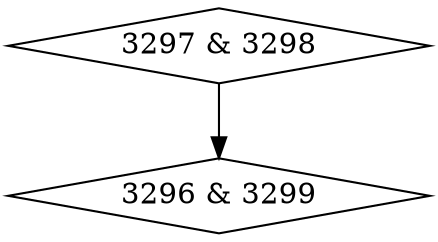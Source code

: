 digraph {
0 [label = "3296 & 3299", shape = diamond];
1 [label = "3297 & 3298", shape = diamond];
1->0;
}
